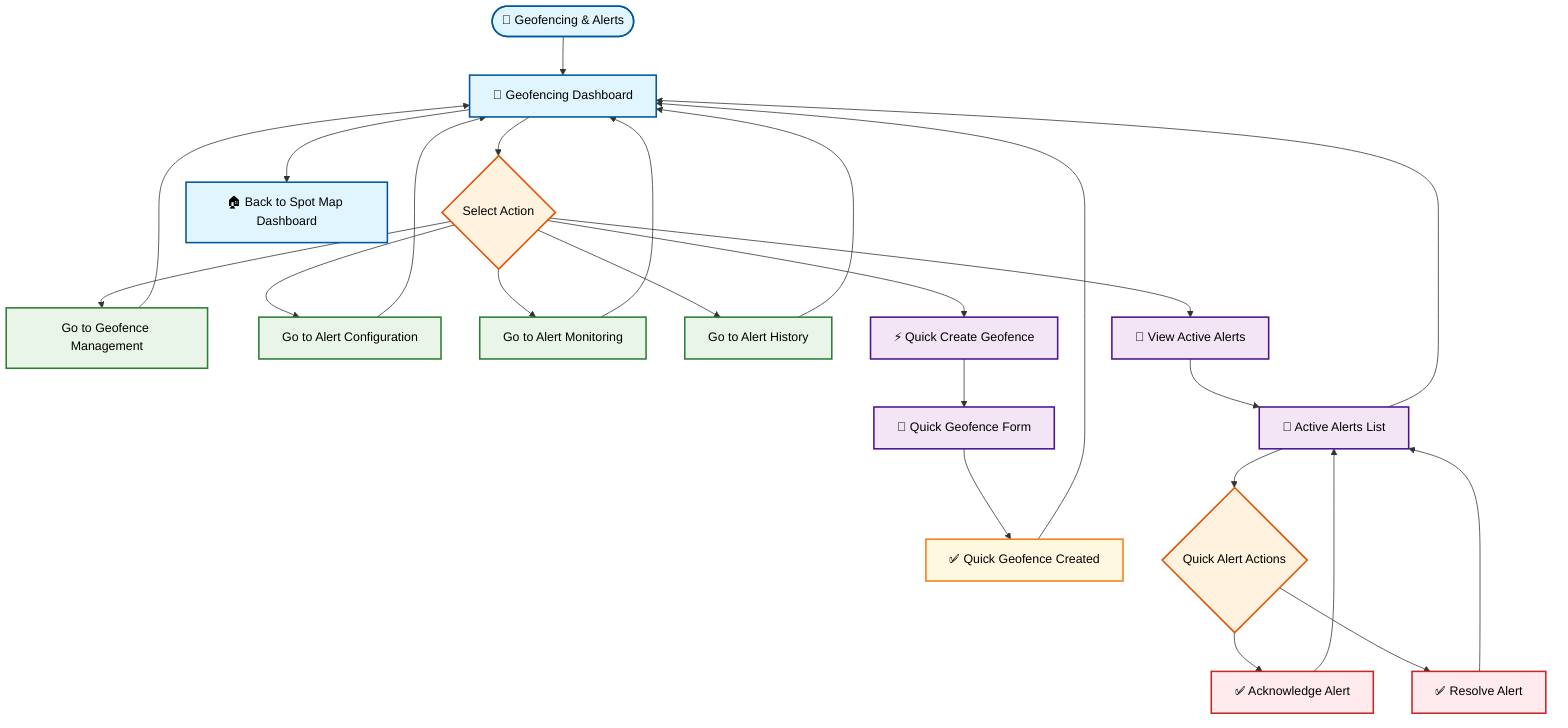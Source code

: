 flowchart TD
    %% Geofencing Dashboard - Main Navigation
    
    Start([🚧 Geofencing & Alerts]) --> GeofencingDashboard[🚧 Geofencing Dashboard]
    GeofencingDashboard --> GeofencingActions{Select Action}
    
    %% Navigate to specific modules
    GeofencingActions --> GeofenceManagementFlow[Go to Geofence Management]
    GeofencingActions --> AlertConfigurationFlow[Go to Alert Configuration]
    GeofencingActions --> AlertMonitoringFlow[Go to Alert Monitoring]
    GeofencingActions --> AlertHistoryFlow[Go to Alert History]
    
    %% Quick Actions (kept here for immediate access)
    GeofencingActions --> CreateQuickGeofence[⚡ Quick Create Geofence]
    GeofencingActions --> ViewActiveAlerts[🔴 View Active Alerts]
    
    CreateQuickGeofence --> QuickGeofenceForm[📝 Quick Geofence Form]
    QuickGeofenceForm --> QuickGeofenceCreated[✅ Quick Geofence Created]
    
    ViewActiveAlerts --> ActiveAlertsList[🔴 Active Alerts List]
    ActiveAlertsList --> QuickAlertActions{Quick Alert Actions}
    QuickAlertActions --> AcknowledgeAlert[✅ Acknowledge Alert]
    QuickAlertActions --> ResolveAlert[✅ Resolve Alert]
    
    %% Return paths
    GeofenceManagementFlow --> GeofencingDashboard
    AlertConfigurationFlow --> GeofencingDashboard
    AlertMonitoringFlow --> GeofencingDashboard
    AlertHistoryFlow --> GeofencingDashboard
    QuickGeofenceCreated --> GeofencingDashboard
    AcknowledgeAlert --> ActiveAlertsList
    ResolveAlert --> ActiveAlertsList
    ActiveAlertsList --> GeofencingDashboard
    
    %% Back to main dashboard
    GeofencingDashboard --> Dashboard[🏠 Back to Spot Map Dashboard]
    
    %% Styling
    classDef startEnd fill:#e1f5fe,stroke:#01579b,stroke-width:2px,color:#000
    classDef process fill:#f3e5f5,stroke:#4a148c,stroke-width:2px,color:#000
    classDef decision fill:#fff3e0,stroke:#e65100,stroke-width:2px,color:#000
    classDef navigation fill:#e8f5e8,stroke:#2e7d32,stroke-width:2px,color:#000
    classDef quick fill:#fff8e1,stroke:#f57f17,stroke-width:2px,color:#000
    classDef alert fill:#ffebee,stroke:#c62828,stroke-width:2px,color:#000
    
    class Start,Dashboard,GeofencingDashboard startEnd
    class CreateQuickGeofence,ViewActiveAlerts,QuickGeofenceForm,ActiveAlertsList process
    class GeofencingActions,QuickAlertActions decision
    class GeofenceManagementFlow,AlertConfigurationFlow,AlertMonitoringFlow,AlertHistoryFlow navigation
    class QuickGeofenceCreated quick
    class AcknowledgeAlert,ResolveAlert alert